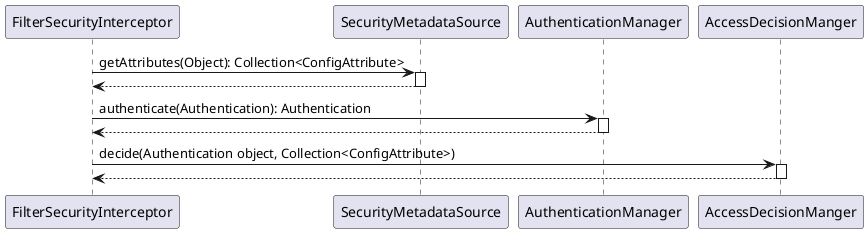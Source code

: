 @startuml

FilterSecurityInterceptor -> SecurityMetadataSource: getAttributes(Object): Collection<ConfigAttribute>
activate SecurityMetadataSource

FilterSecurityInterceptor <-- SecurityMetadataSource
deactivate SecurityMetadataSource


FilterSecurityInterceptor -> AuthenticationManager: authenticate(Authentication): Authentication
activate AuthenticationManager
FilterSecurityInterceptor <-- AuthenticationManager
deactivate AuthenticationManager

FilterSecurityInterceptor -> AccessDecisionManger: decide(Authentication object, Collection<ConfigAttribute>)
activate AccessDecisionManger
FilterSecurityInterceptor <-- AccessDecisionManger
deactivate AccessDecisionManger
@enduml
